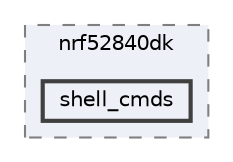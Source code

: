 digraph "/home/mj/Desktop/IoT-Chat-Digitalization/TextYourIoTDevice/bin/nrf52840dk/shell_cmds"
{
 // LATEX_PDF_SIZE
  bgcolor="transparent";
  edge [fontname=Helvetica,fontsize=10,labelfontname=Helvetica,labelfontsize=10];
  node [fontname=Helvetica,fontsize=10,shape=box,height=0.2,width=0.4];
  compound=true
  subgraph clusterdir_0c725116918d2e080617d882693859a8 {
    graph [ bgcolor="#edf0f7", pencolor="grey50", label="nrf52840dk", fontname=Helvetica,fontsize=10 style="filled,dashed", URL="dir_0c725116918d2e080617d882693859a8.html",tooltip=""]
  dir_6955eb229e857bea7a792396980afef7 [label="shell_cmds", fillcolor="#edf0f7", color="grey25", style="filled,bold", URL="dir_6955eb229e857bea7a792396980afef7.html",tooltip=""];
  }
}
